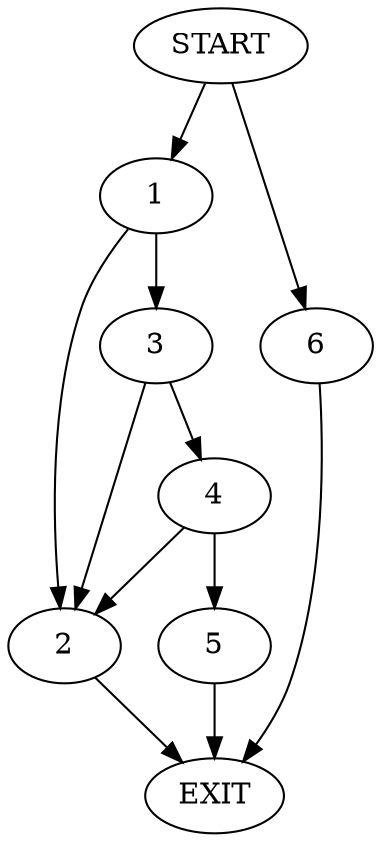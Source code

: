 digraph {
0 [label="START"]
7 [label="EXIT"]
0 -> 1
1 -> 2
1 -> 3
2 -> 7
3 -> 4
3 -> 2
4 -> 5
4 -> 2
5 -> 7
0 -> 6
6 -> 7
}
